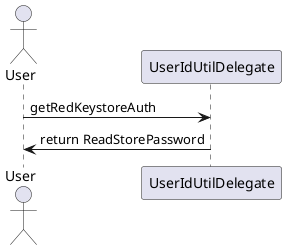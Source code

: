 @startuml

actor User as u
u->"UserIdUtilDelegate" as r : getRedKeystoreAuth
r->u : return ReadStorePassword

@enduml